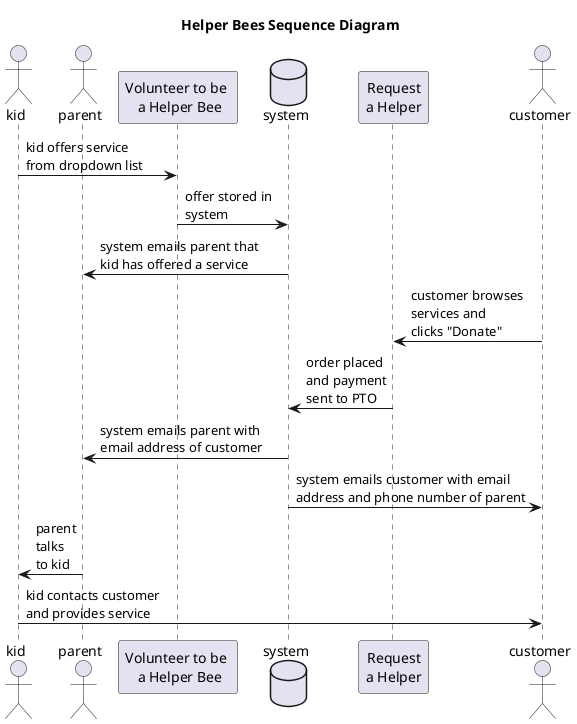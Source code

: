 @startuml

'hide footbox
title Helper Bees Sequence Diagram

actor kid
actor parent

participant "Volunteer to be \n a Helper Bee"
database system
participant "Request\na Helper"
kid -> "Volunteer to be \n a Helper Bee" : kid offers service\nfrom dropdown list
"Volunteer to be \n a Helper Bee" -> system : offer stored in\nsystem
system -> parent : system emails parent that\nkid has offered a service

actor customer
customer -> "Request\na Helper" : customer browses\nservices and\nclicks "Donate"
"Request\na Helper" -> system : order placed\nand payment\nsent to PTO
system -> parent : system emails parent with\nemail address of customer
system -> customer : system emails customer with email\naddress and phone number of parent
parent -> kid : parent\ntalks\nto kid
kid -> customer : kid contacts customer\nand provides service

@enduml
